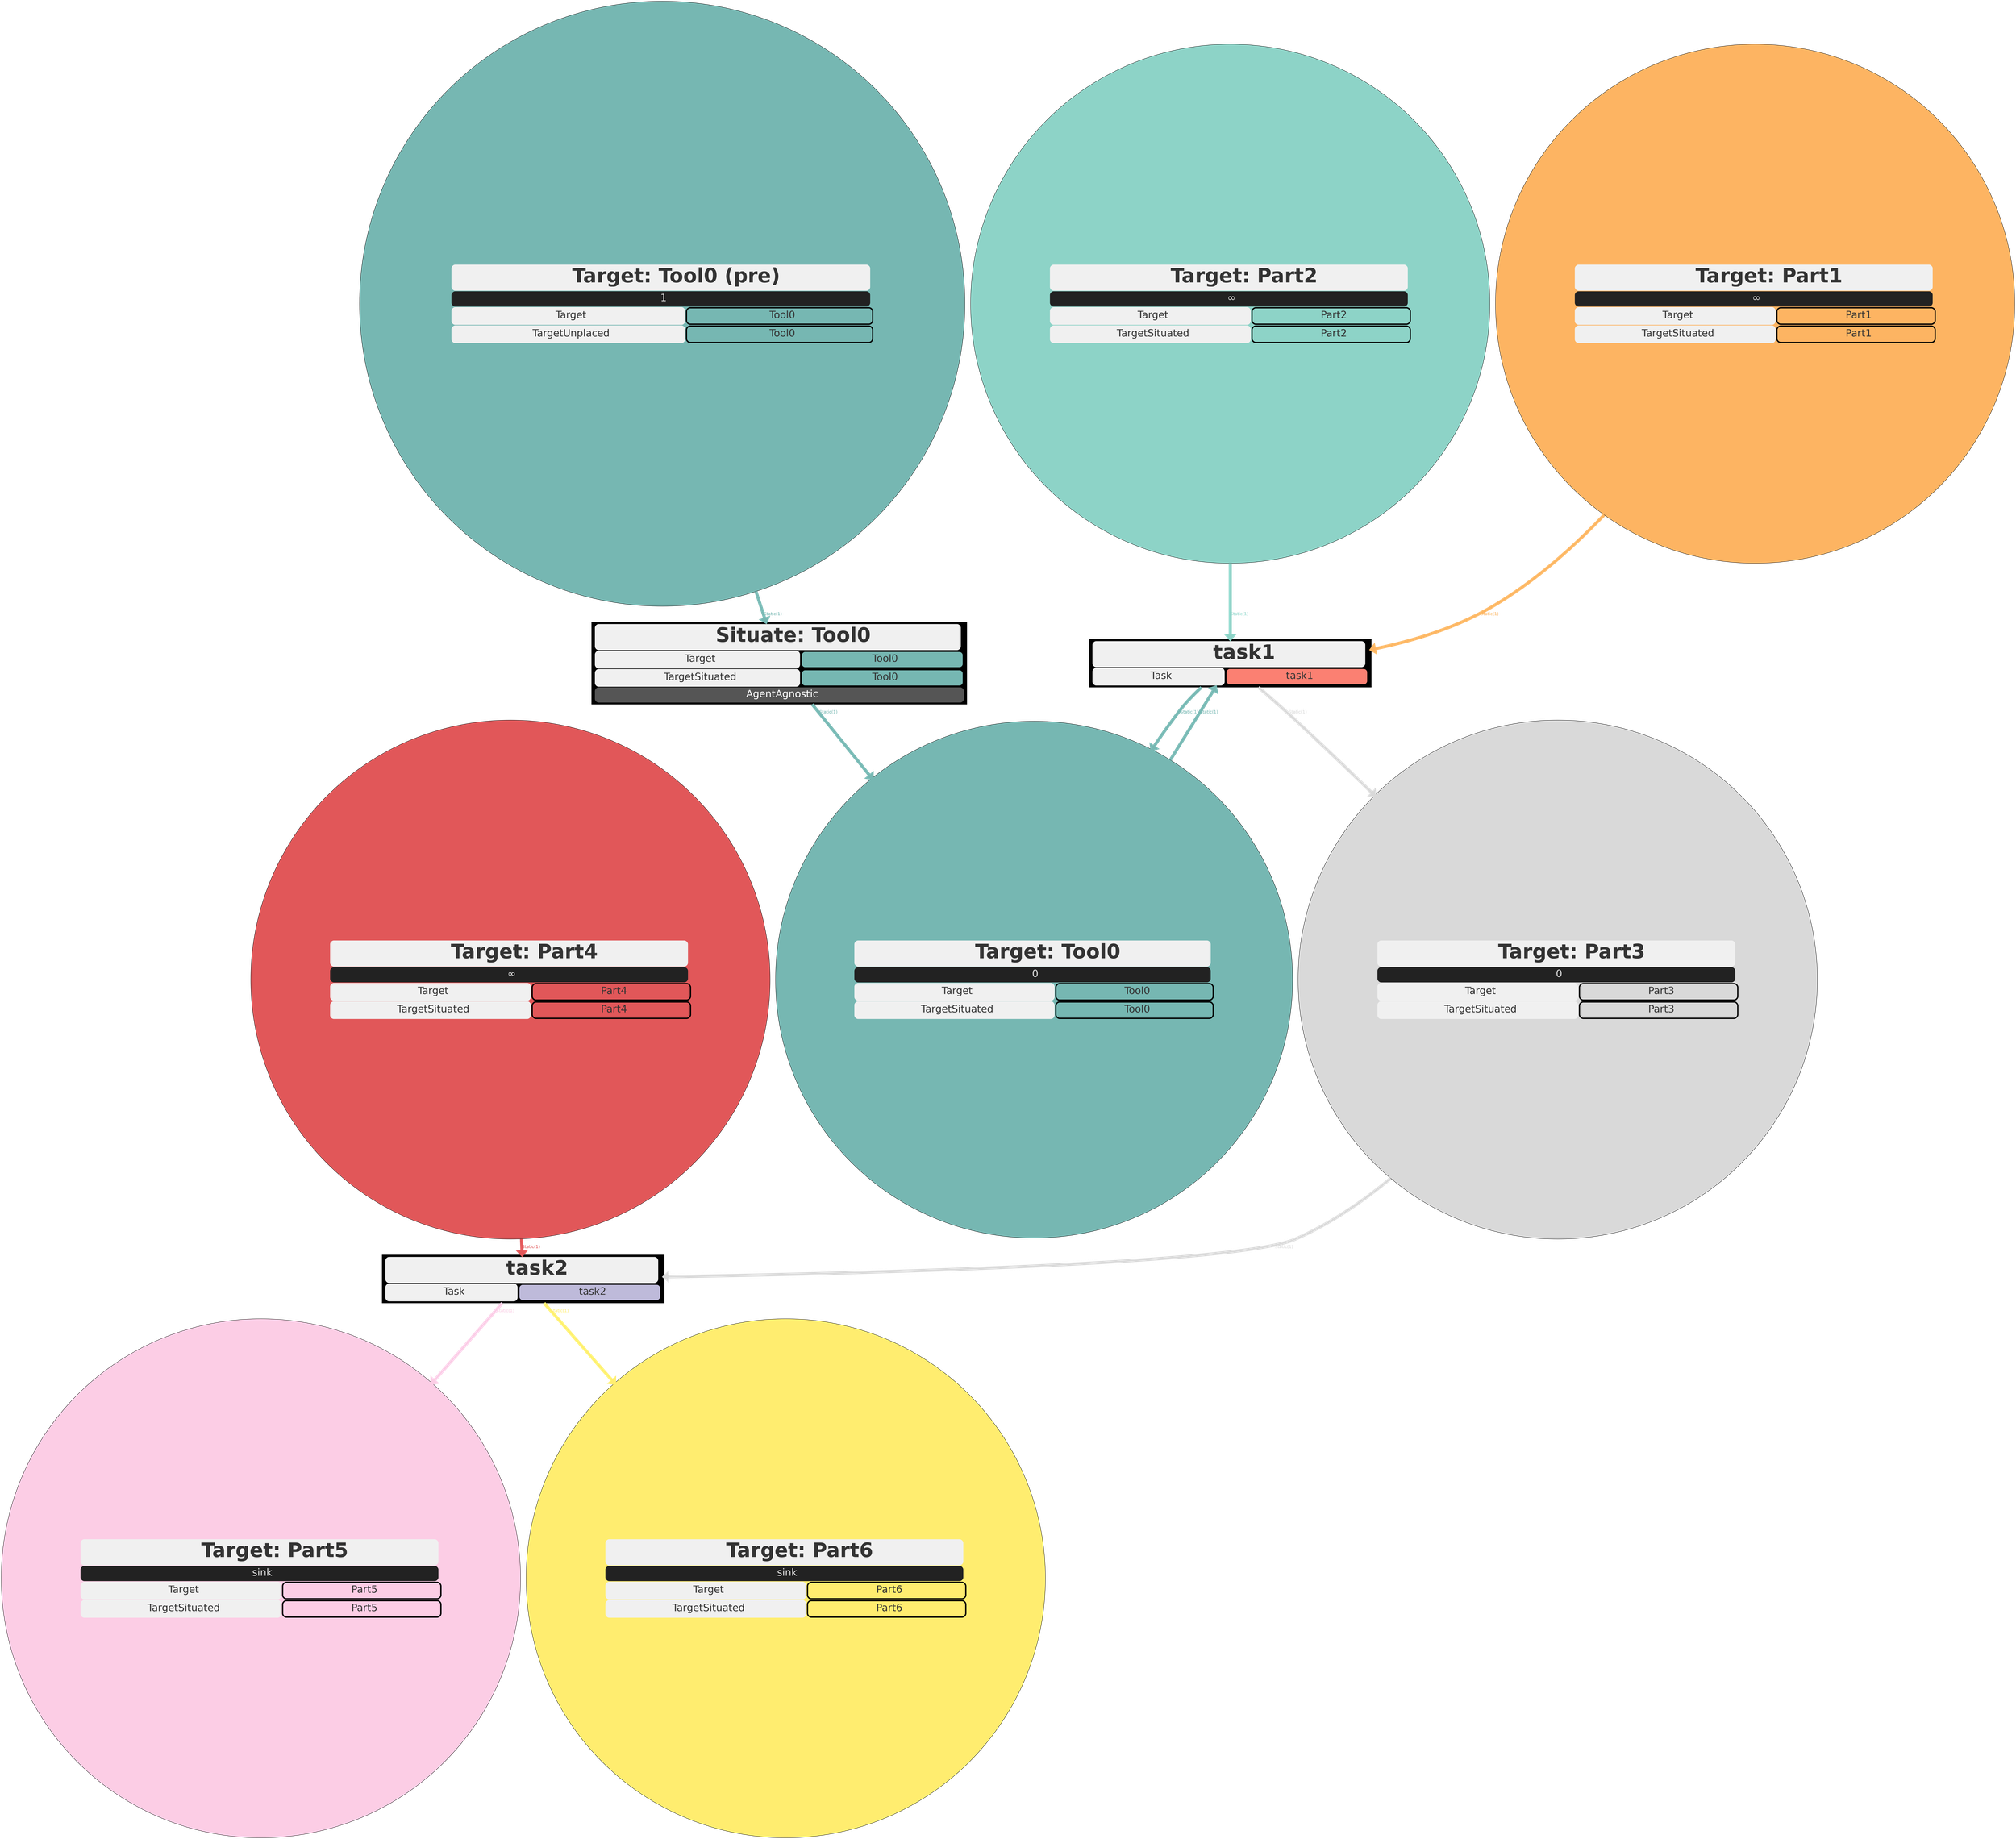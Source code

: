 digraph Job_1 {
bgcolor="transparent"
fontname="helvetica"
// Place Target: Part3
	246467963346995910194850614969517515558 [label=<<TABLE BORDER="0" CELLPADDING="7">
    <TR>
        <TD COLSPAN="3" ALIGN="text" BGCOLOR="#f0f0f0" STYLE="rounded">
            <FONT POINT-SIZE="64" COLOR="#333333">
                <B>Target: Part3</B>
            </FONT>
        </TD>
    </TR>
    <TR>
        <TD COLSPAN="3" ALIGN="text" BGCOLOR="#222222" STYLE="rounded">
            <FONT POINT-SIZE="32" COLOR="#dddddd">0</FONT>
        </TD>
    </TR>
    <TR>
        <TD COLSPAN="2" ALIGN="text" BGCOLOR="#f0f0f0" STYLE="rounded">
            <FONT POINT-SIZE="32" COLOR="#333333">Target</FONT>
        </TD>
        <TD COLSPAN="6" ALIGN="text" BGCOLOR="#D9D9D9" BORDER="4" STYLE="rounded">
            <FONT POINT-SIZE="32" COLOR="#333333">Part3</FONT>
        </TD>
    </TR>
    <TR>
        <TD COLSPAN="2" ALIGN="text" BGCOLOR="#f0f0f0" STYLE="rounded">
            <FONT POINT-SIZE="32" COLOR="#333333">TargetSituated</FONT>
        </TD>
        <TD COLSPAN="6" ALIGN="text" BGCOLOR="#D9D9D9" BORDER="4" STYLE="rounded">
            <FONT POINT-SIZE="32" COLOR="#333333">Part3</FONT>
        </TD>
    </TR>
</TABLE>>,fillcolor="#D9D9D9",style=filled,shape=circle,fontname="helvetica"];
// Place Target: Part5
	95530333137898039031334318728059602499 [label=<<TABLE BORDER="0" CELLPADDING="7">
    <TR>
        <TD COLSPAN="3" ALIGN="text" BGCOLOR="#f0f0f0" STYLE="rounded">
            <FONT POINT-SIZE="64" COLOR="#333333">
                <B>Target: Part5</B>
            </FONT>
        </TD>
    </TR>
    <TR>
        <TD COLSPAN="3" ALIGN="text" BGCOLOR="#222222" STYLE="rounded">
            <FONT POINT-SIZE="32" COLOR="#dddddd">sink</FONT>
        </TD>
    </TR>
    <TR>
        <TD COLSPAN="2" ALIGN="text" BGCOLOR="#f0f0f0" STYLE="rounded">
            <FONT POINT-SIZE="32" COLOR="#333333">Target</FONT>
        </TD>
        <TD COLSPAN="6" ALIGN="text" BGCOLOR="#FCCDE5" BORDER="4" STYLE="rounded">
            <FONT POINT-SIZE="32" COLOR="#333333">Part5</FONT>
        </TD>
    </TR>
    <TR>
        <TD COLSPAN="2" ALIGN="text" BGCOLOR="#f0f0f0" STYLE="rounded">
            <FONT POINT-SIZE="32" COLOR="#333333">TargetSituated</FONT>
        </TD>
        <TD COLSPAN="6" ALIGN="text" BGCOLOR="#FCCDE5" BORDER="4" STYLE="rounded">
            <FONT POINT-SIZE="32" COLOR="#333333">Part5</FONT>
        </TD>
    </TR>
</TABLE>>,fillcolor="#FCCDE5",style=filled,shape=circle,fontname="helvetica"];
// Place Target: Part2
	243254065946696853622701263583719485239 [label=<<TABLE BORDER="0" CELLPADDING="7">
    <TR>
        <TD COLSPAN="3" ALIGN="text" BGCOLOR="#f0f0f0" STYLE="rounded">
            <FONT POINT-SIZE="64" COLOR="#333333">
                <B>Target: Part2</B>
            </FONT>
        </TD>
    </TR>
    <TR>
        <TD COLSPAN="3" ALIGN="text" BGCOLOR="#222222" STYLE="rounded">
            <FONT POINT-SIZE="32" COLOR="#dddddd">∞</FONT>
        </TD>
    </TR>
    <TR>
        <TD COLSPAN="2" ALIGN="text" BGCOLOR="#f0f0f0" STYLE="rounded">
            <FONT POINT-SIZE="32" COLOR="#333333">Target</FONT>
        </TD>
        <TD COLSPAN="6" ALIGN="text" BGCOLOR="#8DD3C7" BORDER="4" STYLE="rounded">
            <FONT POINT-SIZE="32" COLOR="#333333">Part2</FONT>
        </TD>
    </TR>
    <TR>
        <TD COLSPAN="2" ALIGN="text" BGCOLOR="#f0f0f0" STYLE="rounded">
            <FONT POINT-SIZE="32" COLOR="#333333">TargetSituated</FONT>
        </TD>
        <TD COLSPAN="6" ALIGN="text" BGCOLOR="#8DD3C7" BORDER="4" STYLE="rounded">
            <FONT POINT-SIZE="32" COLOR="#333333">Part2</FONT>
        </TD>
    </TR>
</TABLE>>,fillcolor="#8DD3C7",style=filled,shape=circle,fontname="helvetica"];
// Place Target: Tool0 (pre)
	329705444666008507524498016436076816017 [label=<<TABLE BORDER="0" CELLPADDING="7">
    <TR>
        <TD COLSPAN="3" ALIGN="text" BGCOLOR="#f0f0f0" STYLE="rounded">
            <FONT POINT-SIZE="64" COLOR="#333333">
                <B>Target: Tool0 (pre)</B>
            </FONT>
        </TD>
    </TR>
    <TR>
        <TD COLSPAN="3" ALIGN="text" BGCOLOR="#222222" STYLE="rounded">
            <FONT POINT-SIZE="32" COLOR="#dddddd">1</FONT>
        </TD>
    </TR>
    <TR>
        <TD COLSPAN="2" ALIGN="text" BGCOLOR="#f0f0f0" STYLE="rounded">
            <FONT POINT-SIZE="32" COLOR="#333333">Target</FONT>
        </TD>
        <TD COLSPAN="6" ALIGN="text" BGCOLOR="#76B7B2" BORDER="4" STYLE="rounded">
            <FONT POINT-SIZE="32" COLOR="#333333">Tool0</FONT>
        </TD>
    </TR>
    <TR>
        <TD COLSPAN="2" ALIGN="text" BGCOLOR="#f0f0f0" STYLE="rounded">
            <FONT POINT-SIZE="32" COLOR="#333333">TargetUnplaced</FONT>
        </TD>
        <TD COLSPAN="6" ALIGN="text" BGCOLOR="#76B7B2" BORDER="4" STYLE="rounded">
            <FONT POINT-SIZE="32" COLOR="#333333">Tool0</FONT>
        </TD>
    </TR>
</TABLE>>,fillcolor="#76B7B2",style=filled,shape=circle,fontname="helvetica"];
// Place Target: Part4
	307110948245680656858856868860045328779 [label=<<TABLE BORDER="0" CELLPADDING="7">
    <TR>
        <TD COLSPAN="3" ALIGN="text" BGCOLOR="#f0f0f0" STYLE="rounded">
            <FONT POINT-SIZE="64" COLOR="#333333">
                <B>Target: Part4</B>
            </FONT>
        </TD>
    </TR>
    <TR>
        <TD COLSPAN="3" ALIGN="text" BGCOLOR="#222222" STYLE="rounded">
            <FONT POINT-SIZE="32" COLOR="#dddddd">∞</FONT>
        </TD>
    </TR>
    <TR>
        <TD COLSPAN="2" ALIGN="text" BGCOLOR="#f0f0f0" STYLE="rounded">
            <FONT POINT-SIZE="32" COLOR="#333333">Target</FONT>
        </TD>
        <TD COLSPAN="6" ALIGN="text" BGCOLOR="#E15759" BORDER="4" STYLE="rounded">
            <FONT POINT-SIZE="32" COLOR="#333333">Part4</FONT>
        </TD>
    </TR>
    <TR>
        <TD COLSPAN="2" ALIGN="text" BGCOLOR="#f0f0f0" STYLE="rounded">
            <FONT POINT-SIZE="32" COLOR="#333333">TargetSituated</FONT>
        </TD>
        <TD COLSPAN="6" ALIGN="text" BGCOLOR="#E15759" BORDER="4" STYLE="rounded">
            <FONT POINT-SIZE="32" COLOR="#333333">Part4</FONT>
        </TD>
    </TR>
</TABLE>>,fillcolor="#E15759",style=filled,shape=circle,fontname="helvetica"];
// Place Target: Part6
	121989028405652418690764614620742665508 [label=<<TABLE BORDER="0" CELLPADDING="7">
    <TR>
        <TD COLSPAN="3" ALIGN="text" BGCOLOR="#f0f0f0" STYLE="rounded">
            <FONT POINT-SIZE="64" COLOR="#333333">
                <B>Target: Part6</B>
            </FONT>
        </TD>
    </TR>
    <TR>
        <TD COLSPAN="3" ALIGN="text" BGCOLOR="#222222" STYLE="rounded">
            <FONT POINT-SIZE="32" COLOR="#dddddd">sink</FONT>
        </TD>
    </TR>
    <TR>
        <TD COLSPAN="2" ALIGN="text" BGCOLOR="#f0f0f0" STYLE="rounded">
            <FONT POINT-SIZE="32" COLOR="#333333">Target</FONT>
        </TD>
        <TD COLSPAN="6" ALIGN="text" BGCOLOR="#FFED6F" BORDER="4" STYLE="rounded">
            <FONT POINT-SIZE="32" COLOR="#333333">Part6</FONT>
        </TD>
    </TR>
    <TR>
        <TD COLSPAN="2" ALIGN="text" BGCOLOR="#f0f0f0" STYLE="rounded">
            <FONT POINT-SIZE="32" COLOR="#333333">TargetSituated</FONT>
        </TD>
        <TD COLSPAN="6" ALIGN="text" BGCOLOR="#FFED6F" BORDER="4" STYLE="rounded">
            <FONT POINT-SIZE="32" COLOR="#333333">Part6</FONT>
        </TD>
    </TR>
</TABLE>>,fillcolor="#FFED6F",style=filled,shape=circle,fontname="helvetica"];
// Place Target: Part1
	156899264886256346237054441615052575846 [label=<<TABLE BORDER="0" CELLPADDING="7">
    <TR>
        <TD COLSPAN="3" ALIGN="text" BGCOLOR="#f0f0f0" STYLE="rounded">
            <FONT POINT-SIZE="64" COLOR="#333333">
                <B>Target: Part1</B>
            </FONT>
        </TD>
    </TR>
    <TR>
        <TD COLSPAN="3" ALIGN="text" BGCOLOR="#222222" STYLE="rounded">
            <FONT POINT-SIZE="32" COLOR="#dddddd">∞</FONT>
        </TD>
    </TR>
    <TR>
        <TD COLSPAN="2" ALIGN="text" BGCOLOR="#f0f0f0" STYLE="rounded">
            <FONT POINT-SIZE="32" COLOR="#333333">Target</FONT>
        </TD>
        <TD COLSPAN="6" ALIGN="text" BGCOLOR="#FDB462" BORDER="4" STYLE="rounded">
            <FONT POINT-SIZE="32" COLOR="#333333">Part1</FONT>
        </TD>
    </TR>
    <TR>
        <TD COLSPAN="2" ALIGN="text" BGCOLOR="#f0f0f0" STYLE="rounded">
            <FONT POINT-SIZE="32" COLOR="#333333">TargetSituated</FONT>
        </TD>
        <TD COLSPAN="6" ALIGN="text" BGCOLOR="#FDB462" BORDER="4" STYLE="rounded">
            <FONT POINT-SIZE="32" COLOR="#333333">Part1</FONT>
        </TD>
    </TR>
</TABLE>>,fillcolor="#FDB462",style=filled,shape=circle,fontname="helvetica"];
// Place Target: Tool0
	260963303476169145508379387736281552348 [label=<<TABLE BORDER="0" CELLPADDING="7">
    <TR>
        <TD COLSPAN="3" ALIGN="text" BGCOLOR="#f0f0f0" STYLE="rounded">
            <FONT POINT-SIZE="64" COLOR="#333333">
                <B>Target: Tool0</B>
            </FONT>
        </TD>
    </TR>
    <TR>
        <TD COLSPAN="3" ALIGN="text" BGCOLOR="#222222" STYLE="rounded">
            <FONT POINT-SIZE="32" COLOR="#dddddd">0</FONT>
        </TD>
    </TR>
    <TR>
        <TD COLSPAN="2" ALIGN="text" BGCOLOR="#f0f0f0" STYLE="rounded">
            <FONT POINT-SIZE="32" COLOR="#333333">Target</FONT>
        </TD>
        <TD COLSPAN="6" ALIGN="text" BGCOLOR="#76B7B2" BORDER="4" STYLE="rounded">
            <FONT POINT-SIZE="32" COLOR="#333333">Tool0</FONT>
        </TD>
    </TR>
    <TR>
        <TD COLSPAN="2" ALIGN="text" BGCOLOR="#f0f0f0" STYLE="rounded">
            <FONT POINT-SIZE="32" COLOR="#333333">TargetSituated</FONT>
        </TD>
        <TD COLSPAN="6" ALIGN="text" BGCOLOR="#76B7B2" BORDER="4" STYLE="rounded">
            <FONT POINT-SIZE="32" COLOR="#333333">Tool0</FONT>
        </TD>
    </TR>
</TABLE>>,fillcolor="#76B7B2",style=filled,shape=circle,fontname="helvetica"];
// Transition Situate: Tool0
	152155083435176426879302544418224881771 [label=<<TABLE BORDER="0" CELLPADDING="7">
    <TR>
        <TD COLSPAN="3" ALIGN="text" BGCOLOR="#f0f0f0" STYLE="rounded">
            <FONT POINT-SIZE="64" COLOR="#333333">
                <B>Situate: Tool0</B>
            </FONT>
        </TD>
    </TR>
    <TR>
        <TD COLSPAN="2" ALIGN="text" BGCOLOR="#f0f0f0" STYLE="rounded">
            <FONT POINT-SIZE="32" COLOR="#333333">Target</FONT>
        </TD>
        <TD COLSPAN="6" ALIGN="text" BGCOLOR="#76B7B2" BORDER="4" STYLE="rounded">
            <FONT POINT-SIZE="32" COLOR="#333333">Tool0</FONT>
        </TD>
    </TR>
    <TR>
        <TD COLSPAN="2" ALIGN="text" BGCOLOR="#f0f0f0" STYLE="rounded">
            <FONT POINT-SIZE="32" COLOR="#333333">TargetSituated</FONT>
        </TD>
        <TD COLSPAN="6" ALIGN="text" BGCOLOR="#76B7B2" BORDER="4" STYLE="rounded">
            <FONT POINT-SIZE="32" COLOR="#333333">Tool0</FONT>
        </TD>
    </TR>
    <TR>
        <TD COLSPAN="8" ALIGN="text" BGCOLOR="#555555" STYLE="rounded">
            <FONT POINT-SIZE="32" COLOR="#ffffff">AgentAgnostic</FONT>
        </TD>
    </TR>
</TABLE>>,shape=box,style=filled,fillcolor="#000000",fontname="helvetica"];
// Transition task2
	195966329795979916836349045829521126652 [label=<<TABLE BORDER="0" CELLPADDING="7">
    <TR>
        <TD COLSPAN="3" ALIGN="text" BGCOLOR="#f0f0f0" STYLE="rounded">
            <FONT POINT-SIZE="64" COLOR="#333333">
                <B>task2</B>
            </FONT>
        </TD>
    </TR>
    <TR>
        <TD COLSPAN="2" ALIGN="text" BGCOLOR="#f0f0f0" STYLE="rounded">
            <FONT POINT-SIZE="32" COLOR="#333333">Task</FONT>
        </TD>
        <TD COLSPAN="6" ALIGN="text" BGCOLOR="#BEBADA" BORDER="4" STYLE="rounded">
            <FONT POINT-SIZE="32" COLOR="#333333">task2</FONT>
        </TD>
    </TR>
</TABLE>>,shape=box,style=filled,fillcolor="#000000",fontname="helvetica"];
// Transition task1
	4204060280172915523435872123383724129 [label=<<TABLE BORDER="0" CELLPADDING="7">
    <TR>
        <TD COLSPAN="3" ALIGN="text" BGCOLOR="#f0f0f0" STYLE="rounded">
            <FONT POINT-SIZE="64" COLOR="#333333">
                <B>task1</B>
            </FONT>
        </TD>
    </TR>
    <TR>
        <TD COLSPAN="2" ALIGN="text" BGCOLOR="#f0f0f0" STYLE="rounded">
            <FONT POINT-SIZE="32" COLOR="#333333">Task</FONT>
        </TD>
        <TD COLSPAN="6" ALIGN="text" BGCOLOR="#FB8072" BORDER="4" STYLE="rounded">
            <FONT POINT-SIZE="32" COLOR="#333333">task1</FONT>
        </TD>
    </TR>
</TABLE>>,shape=box,style=filled,fillcolor="#000000",fontname="helvetica"];
	329705444666008507524498016436076816017 -> 152155083435176426879302544418224881771 [label="Static(1)",color="#76B7B2",fontcolor="#76B7B2",fontname="helvetica",penwidth=10];
	152155083435176426879302544418224881771 -> 260963303476169145508379387736281552348 [label="Static(1)",color="#76B7B2",fontcolor="#76B7B2",fontname="helvetica",penwidth=10];
	246467963346995910194850614969517515558 -> 195966329795979916836349045829521126652 [label="Static(1)",color="#D9D9D9",fontcolor="#D9D9D9",fontname="helvetica",penwidth=10];
	307110948245680656858856868860045328779 -> 195966329795979916836349045829521126652 [label="Static(1)",color="#E15759",fontcolor="#E15759",fontname="helvetica",penwidth=10];
	195966329795979916836349045829521126652 -> 121989028405652418690764614620742665508 [label="Static(1)",color="#FFED6F",fontcolor="#FFED6F",fontname="helvetica",penwidth=10];
	195966329795979916836349045829521126652 -> 95530333137898039031334318728059602499 [label="Static(1)",color="#FCCDE5",fontcolor="#FCCDE5",fontname="helvetica",penwidth=10];
	260963303476169145508379387736281552348 -> 4204060280172915523435872123383724129 [label="Static(1)",color="#76B7B2",fontcolor="#76B7B2",fontname="helvetica",penwidth=10];
	156899264886256346237054441615052575846 -> 4204060280172915523435872123383724129 [label="Static(1)",color="#FDB462",fontcolor="#FDB462",fontname="helvetica",penwidth=10];
	243254065946696853622701263583719485239 -> 4204060280172915523435872123383724129 [label="Static(1)",color="#8DD3C7",fontcolor="#8DD3C7",fontname="helvetica",penwidth=10];
	4204060280172915523435872123383724129 -> 246467963346995910194850614969517515558 [label="Static(1)",color="#D9D9D9",fontcolor="#D9D9D9",fontname="helvetica",penwidth=10];
	4204060280172915523435872123383724129 -> 260963303476169145508379387736281552348 [label="Static(1)",color="#76B7B2",fontcolor="#76B7B2",fontname="helvetica",penwidth=10];
overlap=false
}